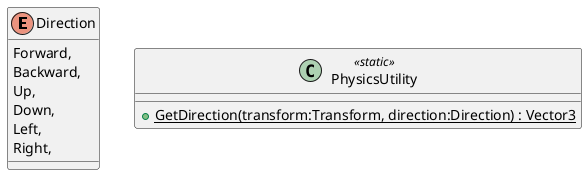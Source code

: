 @startuml
enum Direction {
    Forward,
    Backward,
    Up,
    Down,
    Left,
    Right,
}
class PhysicsUtility <<static>> {
    + {static} GetDirection(transform:Transform, direction:Direction) : Vector3
}
@enduml
